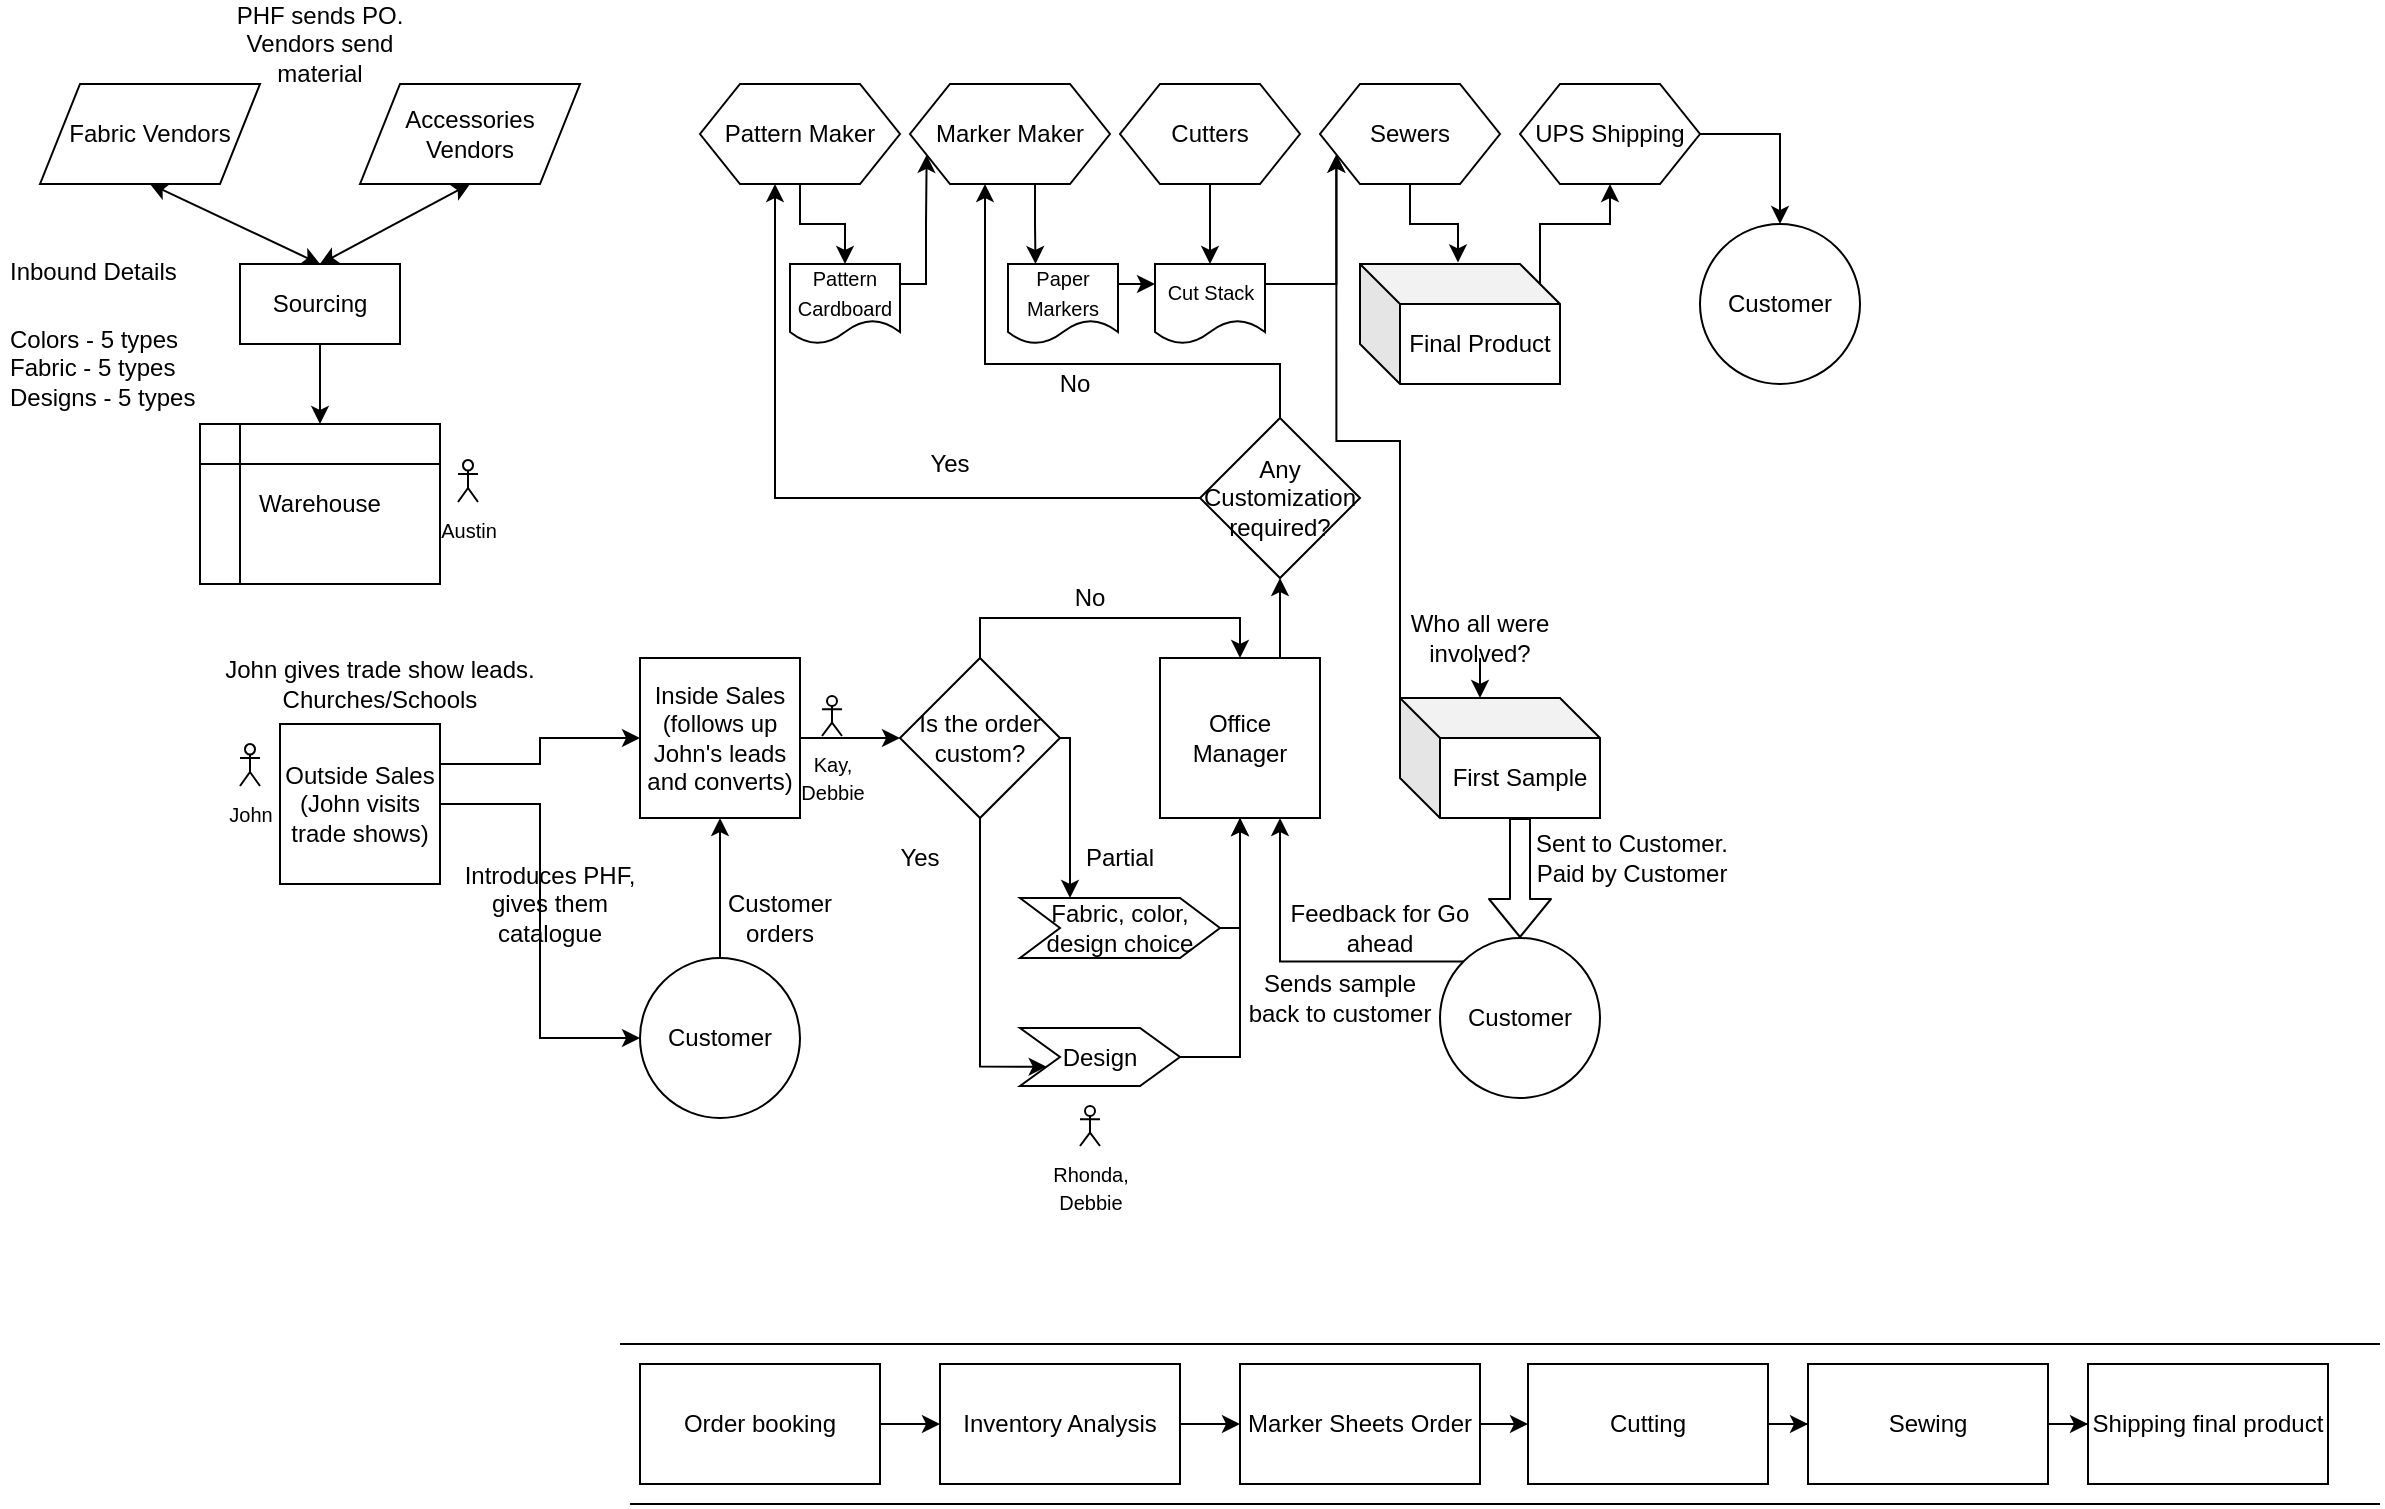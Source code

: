 <mxfile version="15.1.4" type="github">
  <diagram id="3ws7TwF3U3amYZibEbVT" name="Page-1">
    <mxGraphModel dx="1003" dy="723" grid="1" gridSize="10" guides="1" tooltips="1" connect="1" arrows="1" fold="1" page="1" pageScale="1" pageWidth="827" pageHeight="1169" math="0" shadow="0">
      <root>
        <mxCell id="0" />
        <mxCell id="1" parent="0" />
        <mxCell id="si4J1eO5tpDbfRMuDnGj-1" value="Sourcing" style="rounded=0;whiteSpace=wrap;html=1;" parent="1" vertex="1">
          <mxGeometry x="120" y="160" width="80" height="40" as="geometry" />
        </mxCell>
        <mxCell id="si4J1eO5tpDbfRMuDnGj-2" value="Fabric Vendors" style="shape=parallelogram;perimeter=parallelogramPerimeter;whiteSpace=wrap;html=1;fixedSize=1;" parent="1" vertex="1">
          <mxGeometry x="20" y="70" width="110" height="50" as="geometry" />
        </mxCell>
        <mxCell id="si4J1eO5tpDbfRMuDnGj-4" value="Accessories&lt;br&gt;Vendors" style="shape=parallelogram;perimeter=parallelogramPerimeter;whiteSpace=wrap;html=1;fixedSize=1;" parent="1" vertex="1">
          <mxGeometry x="180" y="70" width="110" height="50" as="geometry" />
        </mxCell>
        <mxCell id="si4J1eO5tpDbfRMuDnGj-7" value="" style="endArrow=classic;startArrow=classic;html=1;entryX=0.5;entryY=1;entryDx=0;entryDy=0;exitX=0.5;exitY=0;exitDx=0;exitDy=0;" parent="1" source="si4J1eO5tpDbfRMuDnGj-1" target="si4J1eO5tpDbfRMuDnGj-4" edge="1">
          <mxGeometry width="50" height="50" relative="1" as="geometry">
            <mxPoint x="180" y="160" as="sourcePoint" />
            <mxPoint x="240" y="130" as="targetPoint" />
          </mxGeometry>
        </mxCell>
        <mxCell id="si4J1eO5tpDbfRMuDnGj-8" value="PHF sends PO. Vendors send material" style="text;html=1;strokeColor=none;fillColor=none;align=center;verticalAlign=middle;whiteSpace=wrap;rounded=0;" parent="1" vertex="1">
          <mxGeometry x="100" y="40" width="120" height="20" as="geometry" />
        </mxCell>
        <mxCell id="si4J1eO5tpDbfRMuDnGj-9" value="" style="endArrow=classic;startArrow=classic;html=1;exitX=0.5;exitY=0;exitDx=0;exitDy=0;entryX=0.5;entryY=1;entryDx=0;entryDy=0;" parent="1" source="si4J1eO5tpDbfRMuDnGj-1" target="si4J1eO5tpDbfRMuDnGj-2" edge="1">
          <mxGeometry width="50" height="50" relative="1" as="geometry">
            <mxPoint x="10" y="160" as="sourcePoint" />
            <mxPoint x="70" y="130" as="targetPoint" />
          </mxGeometry>
        </mxCell>
        <mxCell id="si4J1eO5tpDbfRMuDnGj-10" value="Warehouse" style="shape=internalStorage;whiteSpace=wrap;html=1;backgroundOutline=1;" parent="1" vertex="1">
          <mxGeometry x="100" y="240" width="120" height="80" as="geometry" />
        </mxCell>
        <mxCell id="si4J1eO5tpDbfRMuDnGj-11" value="" style="endArrow=classic;html=1;exitX=0.5;exitY=1;exitDx=0;exitDy=0;entryX=0.5;entryY=0;entryDx=0;entryDy=0;" parent="1" source="si4J1eO5tpDbfRMuDnGj-1" target="si4J1eO5tpDbfRMuDnGj-10" edge="1">
          <mxGeometry width="50" height="50" relative="1" as="geometry">
            <mxPoint x="190" y="230" as="sourcePoint" />
            <mxPoint x="240" y="180" as="targetPoint" />
          </mxGeometry>
        </mxCell>
        <mxCell id="si4J1eO5tpDbfRMuDnGj-12" value="&lt;h1&gt;&lt;span style=&quot;font-size: 12px ; font-weight: 400&quot;&gt;Inbound Details&lt;/span&gt;&lt;/h1&gt;&lt;div&gt;&lt;span style=&quot;font-size: 12px ; font-weight: 400&quot;&gt;Colors - 5 types&lt;/span&gt;&lt;/div&gt;&lt;div&gt;&lt;span style=&quot;font-size: 12px ; font-weight: 400&quot;&gt;Fabric - 5 types&lt;/span&gt;&lt;/div&gt;&lt;div&gt;&lt;span style=&quot;font-size: 12px ; font-weight: 400&quot;&gt;Designs - 5 types&lt;/span&gt;&lt;/div&gt;" style="text;html=1;strokeColor=none;fillColor=none;spacing=5;spacingTop=-20;whiteSpace=wrap;overflow=hidden;rounded=0;" parent="1" vertex="1">
          <mxGeometry y="140" width="190" height="100" as="geometry" />
        </mxCell>
        <mxCell id="si4J1eO5tpDbfRMuDnGj-69" style="edgeStyle=orthogonalEdgeStyle;rounded=0;orthogonalLoop=1;jettySize=auto;html=1;exitX=0.5;exitY=1;exitDx=0;exitDy=0;entryX=0.5;entryY=0;entryDx=0;entryDy=0;" parent="1" source="si4J1eO5tpDbfRMuDnGj-13" target="si4J1eO5tpDbfRMuDnGj-68" edge="1">
          <mxGeometry relative="1" as="geometry" />
        </mxCell>
        <mxCell id="si4J1eO5tpDbfRMuDnGj-13" value="Pattern Maker" style="shape=hexagon;perimeter=hexagonPerimeter2;whiteSpace=wrap;html=1;fixedSize=1;" parent="1" vertex="1">
          <mxGeometry x="350" y="70" width="100" height="50" as="geometry" />
        </mxCell>
        <mxCell id="si4J1eO5tpDbfRMuDnGj-74" style="edgeStyle=orthogonalEdgeStyle;rounded=0;orthogonalLoop=1;jettySize=auto;html=1;exitX=0.5;exitY=1;exitDx=0;exitDy=0;entryX=0.5;entryY=0;entryDx=0;entryDy=0;" parent="1" source="si4J1eO5tpDbfRMuDnGj-14" target="si4J1eO5tpDbfRMuDnGj-73" edge="1">
          <mxGeometry relative="1" as="geometry" />
        </mxCell>
        <mxCell id="si4J1eO5tpDbfRMuDnGj-14" value="Cutters" style="shape=hexagon;perimeter=hexagonPerimeter2;whiteSpace=wrap;html=1;fixedSize=1;" parent="1" vertex="1">
          <mxGeometry x="560" y="70" width="90" height="50" as="geometry" />
        </mxCell>
        <mxCell id="si4J1eO5tpDbfRMuDnGj-78" style="edgeStyle=orthogonalEdgeStyle;rounded=0;orthogonalLoop=1;jettySize=auto;html=1;exitX=0.5;exitY=1;exitDx=0;exitDy=0;entryX=0.49;entryY=-0.013;entryDx=0;entryDy=0;entryPerimeter=0;" parent="1" source="si4J1eO5tpDbfRMuDnGj-15" target="si4J1eO5tpDbfRMuDnGj-77" edge="1">
          <mxGeometry relative="1" as="geometry" />
        </mxCell>
        <mxCell id="si4J1eO5tpDbfRMuDnGj-15" value="Sewers" style="shape=hexagon;perimeter=hexagonPerimeter2;whiteSpace=wrap;html=1;fixedSize=1;" parent="1" vertex="1">
          <mxGeometry x="660" y="70" width="90" height="50" as="geometry" />
        </mxCell>
        <mxCell id="si4J1eO5tpDbfRMuDnGj-72" style="edgeStyle=orthogonalEdgeStyle;rounded=0;orthogonalLoop=1;jettySize=auto;html=1;exitX=0.625;exitY=1;exitDx=0;exitDy=0;entryX=0.25;entryY=0;entryDx=0;entryDy=0;" parent="1" source="si4J1eO5tpDbfRMuDnGj-16" target="si4J1eO5tpDbfRMuDnGj-71" edge="1">
          <mxGeometry relative="1" as="geometry" />
        </mxCell>
        <mxCell id="si4J1eO5tpDbfRMuDnGj-16" value="Marker Maker" style="shape=hexagon;perimeter=hexagonPerimeter2;whiteSpace=wrap;html=1;fixedSize=1;" parent="1" vertex="1">
          <mxGeometry x="455" y="70" width="100" height="50" as="geometry" />
        </mxCell>
        <mxCell id="si4J1eO5tpDbfRMuDnGj-83" style="edgeStyle=orthogonalEdgeStyle;rounded=0;orthogonalLoop=1;jettySize=auto;html=1;exitX=1;exitY=0.5;exitDx=0;exitDy=0;entryX=0.5;entryY=0;entryDx=0;entryDy=0;" parent="1" source="si4J1eO5tpDbfRMuDnGj-17" target="si4J1eO5tpDbfRMuDnGj-82" edge="1">
          <mxGeometry relative="1" as="geometry" />
        </mxCell>
        <mxCell id="si4J1eO5tpDbfRMuDnGj-17" value="UPS Shipping" style="shape=hexagon;perimeter=hexagonPerimeter2;whiteSpace=wrap;html=1;fixedSize=1;" parent="1" vertex="1">
          <mxGeometry x="760" y="70" width="90" height="50" as="geometry" />
        </mxCell>
        <mxCell id="si4J1eO5tpDbfRMuDnGj-39" style="edgeStyle=orthogonalEdgeStyle;rounded=0;orthogonalLoop=1;jettySize=auto;html=1;exitX=1;exitY=0.5;exitDx=0;exitDy=0;entryX=0;entryY=0.5;entryDx=0;entryDy=0;" parent="1" source="si4J1eO5tpDbfRMuDnGj-18" target="si4J1eO5tpDbfRMuDnGj-34" edge="1">
          <mxGeometry relative="1" as="geometry" />
        </mxCell>
        <mxCell id="si4J1eO5tpDbfRMuDnGj-18" value="Inside Sales&lt;br&gt;(follows up John&#39;s leads and converts)" style="whiteSpace=wrap;html=1;aspect=fixed;" parent="1" vertex="1">
          <mxGeometry x="320" y="357" width="80" height="80" as="geometry" />
        </mxCell>
        <mxCell id="si4J1eO5tpDbfRMuDnGj-19" value="Customer" style="ellipse;whiteSpace=wrap;html=1;aspect=fixed;" parent="1" vertex="1">
          <mxGeometry x="320" y="507" width="80" height="80" as="geometry" />
        </mxCell>
        <mxCell id="si4J1eO5tpDbfRMuDnGj-20" value="" style="endArrow=classic;html=1;exitX=0.5;exitY=0;exitDx=0;exitDy=0;entryX=0.5;entryY=1;entryDx=0;entryDy=0;" parent="1" source="si4J1eO5tpDbfRMuDnGj-19" target="si4J1eO5tpDbfRMuDnGj-18" edge="1">
          <mxGeometry width="50" height="50" relative="1" as="geometry">
            <mxPoint x="310" y="487" as="sourcePoint" />
            <mxPoint x="320" y="487" as="targetPoint" />
          </mxGeometry>
        </mxCell>
        <mxCell id="si4J1eO5tpDbfRMuDnGj-21" value="Customer orders" style="text;html=1;strokeColor=none;fillColor=none;align=center;verticalAlign=middle;whiteSpace=wrap;rounded=0;" parent="1" vertex="1">
          <mxGeometry x="370" y="477" width="40" height="20" as="geometry" />
        </mxCell>
        <mxCell id="si4J1eO5tpDbfRMuDnGj-24" style="edgeStyle=orthogonalEdgeStyle;rounded=0;orthogonalLoop=1;jettySize=auto;html=1;exitX=1;exitY=0.5;exitDx=0;exitDy=0;entryX=0;entryY=0.5;entryDx=0;entryDy=0;" parent="1" source="si4J1eO5tpDbfRMuDnGj-23" target="si4J1eO5tpDbfRMuDnGj-19" edge="1">
          <mxGeometry relative="1" as="geometry" />
        </mxCell>
        <mxCell id="si4J1eO5tpDbfRMuDnGj-27" style="edgeStyle=orthogonalEdgeStyle;rounded=0;orthogonalLoop=1;jettySize=auto;html=1;exitX=1;exitY=0.25;exitDx=0;exitDy=0;entryX=0;entryY=0.5;entryDx=0;entryDy=0;" parent="1" source="si4J1eO5tpDbfRMuDnGj-23" target="si4J1eO5tpDbfRMuDnGj-18" edge="1">
          <mxGeometry relative="1" as="geometry" />
        </mxCell>
        <mxCell id="si4J1eO5tpDbfRMuDnGj-23" value="Outside Sales&lt;br&gt;(John visits trade shows)" style="whiteSpace=wrap;html=1;aspect=fixed;" parent="1" vertex="1">
          <mxGeometry x="140" y="390" width="80" height="80" as="geometry" />
        </mxCell>
        <mxCell id="si4J1eO5tpDbfRMuDnGj-25" value="Introduces PHF, gives them catalogue" style="text;html=1;strokeColor=none;fillColor=none;align=center;verticalAlign=middle;whiteSpace=wrap;rounded=0;" parent="1" vertex="1">
          <mxGeometry x="230" y="470" width="90" height="20" as="geometry" />
        </mxCell>
        <mxCell id="si4J1eO5tpDbfRMuDnGj-28" value="John gives trade show leads. Churches/Schools" style="text;html=1;strokeColor=none;fillColor=none;align=center;verticalAlign=middle;whiteSpace=wrap;rounded=0;" parent="1" vertex="1">
          <mxGeometry x="110" y="360" width="160" height="20" as="geometry" />
        </mxCell>
        <mxCell id="si4J1eO5tpDbfRMuDnGj-29" value="&lt;font style=&quot;font-size: 10px&quot;&gt;Kay,&lt;br&gt;Debbie&lt;/font&gt;" style="shape=umlActor;verticalLabelPosition=bottom;verticalAlign=top;html=1;outlineConnect=0;" parent="1" vertex="1">
          <mxGeometry x="411" y="376" width="10" height="20" as="geometry" />
        </mxCell>
        <mxCell id="si4J1eO5tpDbfRMuDnGj-30" value="&lt;font style=&quot;font-size: 10px&quot;&gt;Austin&lt;/font&gt;" style="shape=umlActor;verticalLabelPosition=bottom;verticalAlign=top;html=1;outlineConnect=0;" parent="1" vertex="1">
          <mxGeometry x="229" y="258" width="10" height="21" as="geometry" />
        </mxCell>
        <mxCell id="si4J1eO5tpDbfRMuDnGj-31" value="&lt;font style=&quot;font-size: 10px&quot;&gt;John&lt;/font&gt;" style="shape=umlActor;verticalLabelPosition=bottom;verticalAlign=top;html=1;outlineConnect=0;" parent="1" vertex="1">
          <mxGeometry x="120" y="400" width="10" height="21" as="geometry" />
        </mxCell>
        <mxCell id="si4J1eO5tpDbfRMuDnGj-60" style="edgeStyle=orthogonalEdgeStyle;rounded=0;orthogonalLoop=1;jettySize=auto;html=1;exitX=0.75;exitY=0;exitDx=0;exitDy=0;entryX=0.5;entryY=1;entryDx=0;entryDy=0;" parent="1" source="si4J1eO5tpDbfRMuDnGj-32" target="si4J1eO5tpDbfRMuDnGj-59" edge="1">
          <mxGeometry relative="1" as="geometry" />
        </mxCell>
        <mxCell id="si4J1eO5tpDbfRMuDnGj-32" value="Office Manager" style="whiteSpace=wrap;html=1;aspect=fixed;" parent="1" vertex="1">
          <mxGeometry x="580" y="357" width="80" height="80" as="geometry" />
        </mxCell>
        <mxCell id="si4J1eO5tpDbfRMuDnGj-36" style="edgeStyle=orthogonalEdgeStyle;rounded=0;orthogonalLoop=1;jettySize=auto;html=1;exitX=0.5;exitY=1;exitDx=0;exitDy=0;entryX=0;entryY=0.75;entryDx=0;entryDy=0;" parent="1" source="si4J1eO5tpDbfRMuDnGj-34" target="si4J1eO5tpDbfRMuDnGj-35" edge="1">
          <mxGeometry relative="1" as="geometry">
            <Array as="points">
              <mxPoint x="490" y="561" />
            </Array>
          </mxGeometry>
        </mxCell>
        <mxCell id="si4J1eO5tpDbfRMuDnGj-45" style="edgeStyle=orthogonalEdgeStyle;rounded=0;orthogonalLoop=1;jettySize=auto;html=1;exitX=0.5;exitY=0;exitDx=0;exitDy=0;entryX=0.5;entryY=0;entryDx=0;entryDy=0;" parent="1" source="si4J1eO5tpDbfRMuDnGj-34" target="si4J1eO5tpDbfRMuDnGj-32" edge="1">
          <mxGeometry relative="1" as="geometry" />
        </mxCell>
        <mxCell id="si4J1eO5tpDbfRMuDnGj-48" style="edgeStyle=orthogonalEdgeStyle;rounded=0;orthogonalLoop=1;jettySize=auto;html=1;exitX=1;exitY=0.5;exitDx=0;exitDy=0;entryX=0.25;entryY=0;entryDx=0;entryDy=0;" parent="1" source="si4J1eO5tpDbfRMuDnGj-34" target="si4J1eO5tpDbfRMuDnGj-47" edge="1">
          <mxGeometry relative="1" as="geometry">
            <Array as="points">
              <mxPoint x="535" y="397" />
            </Array>
          </mxGeometry>
        </mxCell>
        <mxCell id="si4J1eO5tpDbfRMuDnGj-34" value="Is the order custom?" style="rhombus;whiteSpace=wrap;html=1;" parent="1" vertex="1">
          <mxGeometry x="450" y="357" width="80" height="80" as="geometry" />
        </mxCell>
        <mxCell id="si4J1eO5tpDbfRMuDnGj-41" style="edgeStyle=orthogonalEdgeStyle;rounded=0;orthogonalLoop=1;jettySize=auto;html=1;exitX=1;exitY=0.5;exitDx=0;exitDy=0;entryX=0.5;entryY=1;entryDx=0;entryDy=0;" parent="1" source="si4J1eO5tpDbfRMuDnGj-35" target="si4J1eO5tpDbfRMuDnGj-32" edge="1">
          <mxGeometry relative="1" as="geometry" />
        </mxCell>
        <mxCell id="si4J1eO5tpDbfRMuDnGj-35" value="Design&lt;br&gt;" style="shape=step;perimeter=stepPerimeter;whiteSpace=wrap;html=1;fixedSize=1;" parent="1" vertex="1">
          <mxGeometry x="510" y="542" width="80" height="29" as="geometry" />
        </mxCell>
        <mxCell id="si4J1eO5tpDbfRMuDnGj-38" value="&lt;font style=&quot;font-size: 10px&quot;&gt;Rhonda,&lt;br&gt;Debbie&lt;/font&gt;" style="shape=umlActor;verticalLabelPosition=bottom;verticalAlign=top;html=1;outlineConnect=0;" parent="1" vertex="1">
          <mxGeometry x="540" y="581" width="10" height="20" as="geometry" />
        </mxCell>
        <mxCell id="si4J1eO5tpDbfRMuDnGj-42" value="Yes" style="text;html=1;strokeColor=none;fillColor=none;align=center;verticalAlign=middle;whiteSpace=wrap;rounded=0;" parent="1" vertex="1">
          <mxGeometry x="440" y="447" width="40" height="20" as="geometry" />
        </mxCell>
        <mxCell id="si4J1eO5tpDbfRMuDnGj-44" value="Partial" style="text;html=1;strokeColor=none;fillColor=none;align=center;verticalAlign=middle;whiteSpace=wrap;rounded=0;" parent="1" vertex="1">
          <mxGeometry x="540" y="447" width="40" height="20" as="geometry" />
        </mxCell>
        <mxCell id="si4J1eO5tpDbfRMuDnGj-46" value="No" style="text;html=1;strokeColor=none;fillColor=none;align=center;verticalAlign=middle;whiteSpace=wrap;rounded=0;" parent="1" vertex="1">
          <mxGeometry x="525" y="317" width="40" height="20" as="geometry" />
        </mxCell>
        <mxCell id="si4J1eO5tpDbfRMuDnGj-49" style="edgeStyle=orthogonalEdgeStyle;rounded=0;orthogonalLoop=1;jettySize=auto;html=1;exitX=1;exitY=0.5;exitDx=0;exitDy=0;entryX=0.5;entryY=1;entryDx=0;entryDy=0;" parent="1" source="si4J1eO5tpDbfRMuDnGj-47" target="si4J1eO5tpDbfRMuDnGj-32" edge="1">
          <mxGeometry relative="1" as="geometry">
            <Array as="points">
              <mxPoint x="620" y="492" />
            </Array>
          </mxGeometry>
        </mxCell>
        <mxCell id="si4J1eO5tpDbfRMuDnGj-47" value="Fabric, color, design choice" style="shape=step;perimeter=stepPerimeter;whiteSpace=wrap;html=1;fixedSize=1;" parent="1" vertex="1">
          <mxGeometry x="510" y="477" width="100" height="30" as="geometry" />
        </mxCell>
        <mxCell id="si4J1eO5tpDbfRMuDnGj-80" style="edgeStyle=orthogonalEdgeStyle;rounded=0;orthogonalLoop=1;jettySize=auto;html=1;exitX=0;exitY=0;exitDx=0;exitDy=0;exitPerimeter=0;entryX=0;entryY=0.75;entryDx=0;entryDy=0;" parent="1" source="si4J1eO5tpDbfRMuDnGj-50" target="si4J1eO5tpDbfRMuDnGj-15" edge="1">
          <mxGeometry relative="1" as="geometry">
            <mxPoint x="650" y="140" as="targetPoint" />
          </mxGeometry>
        </mxCell>
        <mxCell id="si4J1eO5tpDbfRMuDnGj-50" value="First Sample" style="shape=cube;whiteSpace=wrap;html=1;boundedLbl=1;backgroundOutline=1;darkOpacity=0.05;darkOpacity2=0.1;" parent="1" vertex="1">
          <mxGeometry x="700" y="377" width="100" height="60" as="geometry" />
        </mxCell>
        <mxCell id="si4J1eO5tpDbfRMuDnGj-51" value="" style="shape=flexArrow;endArrow=classic;html=1;" parent="1" edge="1">
          <mxGeometry width="50" height="50" relative="1" as="geometry">
            <mxPoint x="760" y="437" as="sourcePoint" />
            <mxPoint x="760" y="497" as="targetPoint" />
          </mxGeometry>
        </mxCell>
        <mxCell id="si4J1eO5tpDbfRMuDnGj-52" value="Sent to Customer. Paid by Customer" style="text;html=1;strokeColor=none;fillColor=none;align=center;verticalAlign=middle;whiteSpace=wrap;rounded=0;" parent="1" vertex="1">
          <mxGeometry x="766" y="447" width="100" height="20" as="geometry" />
        </mxCell>
        <mxCell id="si4J1eO5tpDbfRMuDnGj-53" value="" style="endArrow=classic;html=1;entryX=0;entryY=0;entryDx=40;entryDy=0;entryPerimeter=0;" parent="1" target="si4J1eO5tpDbfRMuDnGj-50" edge="1">
          <mxGeometry width="50" height="50" relative="1" as="geometry">
            <mxPoint x="740" y="357" as="sourcePoint" />
            <mxPoint x="730" y="367" as="targetPoint" />
          </mxGeometry>
        </mxCell>
        <mxCell id="si4J1eO5tpDbfRMuDnGj-54" value="Who all were involved?" style="text;html=1;strokeColor=none;fillColor=none;align=center;verticalAlign=middle;whiteSpace=wrap;rounded=0;" parent="1" vertex="1">
          <mxGeometry x="690" y="337" width="100" height="20" as="geometry" />
        </mxCell>
        <mxCell id="si4J1eO5tpDbfRMuDnGj-56" style="edgeStyle=orthogonalEdgeStyle;rounded=0;orthogonalLoop=1;jettySize=auto;html=1;exitX=0;exitY=0;exitDx=0;exitDy=0;entryX=0.75;entryY=1;entryDx=0;entryDy=0;" parent="1" source="si4J1eO5tpDbfRMuDnGj-55" target="si4J1eO5tpDbfRMuDnGj-32" edge="1">
          <mxGeometry relative="1" as="geometry" />
        </mxCell>
        <mxCell id="si4J1eO5tpDbfRMuDnGj-55" value="Customer" style="ellipse;whiteSpace=wrap;html=1;aspect=fixed;" parent="1" vertex="1">
          <mxGeometry x="720" y="497" width="80" height="80" as="geometry" />
        </mxCell>
        <mxCell id="si4J1eO5tpDbfRMuDnGj-57" value="Feedback for Go ahead" style="text;html=1;strokeColor=none;fillColor=none;align=center;verticalAlign=middle;whiteSpace=wrap;rounded=0;" parent="1" vertex="1">
          <mxGeometry x="640" y="482" width="100" height="20" as="geometry" />
        </mxCell>
        <mxCell id="si4J1eO5tpDbfRMuDnGj-58" value="Sends sample back to customer" style="text;html=1;strokeColor=none;fillColor=none;align=center;verticalAlign=middle;whiteSpace=wrap;rounded=0;" parent="1" vertex="1">
          <mxGeometry x="620" y="517" width="100" height="20" as="geometry" />
        </mxCell>
        <mxCell id="si4J1eO5tpDbfRMuDnGj-61" style="edgeStyle=orthogonalEdgeStyle;rounded=0;orthogonalLoop=1;jettySize=auto;html=1;exitX=0.5;exitY=0;exitDx=0;exitDy=0;entryX=0.375;entryY=1;entryDx=0;entryDy=0;" parent="1" source="si4J1eO5tpDbfRMuDnGj-59" target="si4J1eO5tpDbfRMuDnGj-16" edge="1">
          <mxGeometry relative="1" as="geometry">
            <Array as="points">
              <mxPoint x="640" y="210" />
              <mxPoint x="493" y="210" />
            </Array>
          </mxGeometry>
        </mxCell>
        <mxCell id="si4J1eO5tpDbfRMuDnGj-67" style="edgeStyle=orthogonalEdgeStyle;rounded=0;orthogonalLoop=1;jettySize=auto;html=1;exitX=0;exitY=0.5;exitDx=0;exitDy=0;entryX=0.375;entryY=1;entryDx=0;entryDy=0;" parent="1" source="si4J1eO5tpDbfRMuDnGj-59" target="si4J1eO5tpDbfRMuDnGj-13" edge="1">
          <mxGeometry relative="1" as="geometry">
            <mxPoint x="390" y="150" as="targetPoint" />
          </mxGeometry>
        </mxCell>
        <mxCell id="si4J1eO5tpDbfRMuDnGj-59" value="Any Customization required?" style="rhombus;whiteSpace=wrap;html=1;" parent="1" vertex="1">
          <mxGeometry x="600" y="237" width="80" height="80" as="geometry" />
        </mxCell>
        <mxCell id="si4J1eO5tpDbfRMuDnGj-63" value="Yes" style="text;html=1;strokeColor=none;fillColor=none;align=center;verticalAlign=middle;whiteSpace=wrap;rounded=0;" parent="1" vertex="1">
          <mxGeometry x="455" y="250" width="40" height="20" as="geometry" />
        </mxCell>
        <mxCell id="si4J1eO5tpDbfRMuDnGj-64" value="No" style="text;html=1;strokeColor=none;fillColor=none;align=center;verticalAlign=middle;whiteSpace=wrap;rounded=0;" parent="1" vertex="1">
          <mxGeometry x="520" y="210" width="35" height="20" as="geometry" />
        </mxCell>
        <mxCell id="si4J1eO5tpDbfRMuDnGj-70" style="edgeStyle=orthogonalEdgeStyle;rounded=0;orthogonalLoop=1;jettySize=auto;html=1;exitX=1;exitY=0.25;exitDx=0;exitDy=0;entryX=0;entryY=0.75;entryDx=0;entryDy=0;" parent="1" source="si4J1eO5tpDbfRMuDnGj-68" target="si4J1eO5tpDbfRMuDnGj-16" edge="1">
          <mxGeometry relative="1" as="geometry">
            <Array as="points">
              <mxPoint x="463" y="170" />
              <mxPoint x="463" y="140" />
            </Array>
          </mxGeometry>
        </mxCell>
        <mxCell id="si4J1eO5tpDbfRMuDnGj-68" value="&lt;font style=&quot;font-size: 10px&quot;&gt;Pattern&lt;br&gt;Cardboard&lt;/font&gt;" style="shape=document;whiteSpace=wrap;html=1;boundedLbl=1;" parent="1" vertex="1">
          <mxGeometry x="395" y="160" width="55" height="40" as="geometry" />
        </mxCell>
        <mxCell id="si4J1eO5tpDbfRMuDnGj-75" style="edgeStyle=orthogonalEdgeStyle;rounded=0;orthogonalLoop=1;jettySize=auto;html=1;exitX=1;exitY=0.25;exitDx=0;exitDy=0;entryX=0;entryY=0.25;entryDx=0;entryDy=0;" parent="1" source="si4J1eO5tpDbfRMuDnGj-71" target="si4J1eO5tpDbfRMuDnGj-73" edge="1">
          <mxGeometry relative="1" as="geometry" />
        </mxCell>
        <mxCell id="si4J1eO5tpDbfRMuDnGj-71" value="&lt;span style=&quot;font-size: 10px&quot;&gt;Paper Markers&lt;/span&gt;" style="shape=document;whiteSpace=wrap;html=1;boundedLbl=1;" parent="1" vertex="1">
          <mxGeometry x="504" y="160" width="55" height="40" as="geometry" />
        </mxCell>
        <mxCell id="si4J1eO5tpDbfRMuDnGj-79" style="edgeStyle=orthogonalEdgeStyle;rounded=0;orthogonalLoop=1;jettySize=auto;html=1;exitX=1;exitY=0.25;exitDx=0;exitDy=0;entryX=0;entryY=0.75;entryDx=0;entryDy=0;" parent="1" source="si4J1eO5tpDbfRMuDnGj-73" target="si4J1eO5tpDbfRMuDnGj-15" edge="1">
          <mxGeometry relative="1" as="geometry" />
        </mxCell>
        <mxCell id="si4J1eO5tpDbfRMuDnGj-73" value="&lt;span style=&quot;font-size: 10px&quot;&gt;Cut Stack&lt;/span&gt;" style="shape=document;whiteSpace=wrap;html=1;boundedLbl=1;" parent="1" vertex="1">
          <mxGeometry x="577.5" y="160" width="55" height="40" as="geometry" />
        </mxCell>
        <mxCell id="si4J1eO5tpDbfRMuDnGj-81" style="edgeStyle=orthogonalEdgeStyle;rounded=0;orthogonalLoop=1;jettySize=auto;html=1;exitX=0;exitY=0;exitDx=90;exitDy=10;exitPerimeter=0;entryX=0.5;entryY=1;entryDx=0;entryDy=0;" parent="1" source="si4J1eO5tpDbfRMuDnGj-77" target="si4J1eO5tpDbfRMuDnGj-17" edge="1">
          <mxGeometry relative="1" as="geometry" />
        </mxCell>
        <mxCell id="si4J1eO5tpDbfRMuDnGj-77" value="Final Product" style="shape=cube;whiteSpace=wrap;html=1;boundedLbl=1;backgroundOutline=1;darkOpacity=0.05;darkOpacity2=0.1;" parent="1" vertex="1">
          <mxGeometry x="680" y="160" width="100" height="60" as="geometry" />
        </mxCell>
        <mxCell id="si4J1eO5tpDbfRMuDnGj-82" value="Customer" style="ellipse;whiteSpace=wrap;html=1;aspect=fixed;" parent="1" vertex="1">
          <mxGeometry x="850" y="140" width="80" height="80" as="geometry" />
        </mxCell>
        <mxCell id="giM4vc__VoLusEjrDxA1-3" value="" style="edgeStyle=orthogonalEdgeStyle;rounded=0;orthogonalLoop=1;jettySize=auto;html=1;" edge="1" parent="1" source="giM4vc__VoLusEjrDxA1-1" target="giM4vc__VoLusEjrDxA1-2">
          <mxGeometry relative="1" as="geometry" />
        </mxCell>
        <mxCell id="giM4vc__VoLusEjrDxA1-1" value="Order booking" style="rounded=0;whiteSpace=wrap;html=1;" vertex="1" parent="1">
          <mxGeometry x="320" y="710" width="120" height="60" as="geometry" />
        </mxCell>
        <mxCell id="giM4vc__VoLusEjrDxA1-5" value="" style="edgeStyle=orthogonalEdgeStyle;rounded=0;orthogonalLoop=1;jettySize=auto;html=1;entryX=0;entryY=0.5;entryDx=0;entryDy=0;" edge="1" parent="1" source="giM4vc__VoLusEjrDxA1-2" target="giM4vc__VoLusEjrDxA1-6">
          <mxGeometry relative="1" as="geometry">
            <mxPoint x="620" y="740" as="targetPoint" />
          </mxGeometry>
        </mxCell>
        <mxCell id="giM4vc__VoLusEjrDxA1-2" value="Inventory Analysis" style="whiteSpace=wrap;html=1;rounded=0;" vertex="1" parent="1">
          <mxGeometry x="470" y="710" width="120" height="60" as="geometry" />
        </mxCell>
        <mxCell id="giM4vc__VoLusEjrDxA1-9" value="" style="edgeStyle=orthogonalEdgeStyle;rounded=0;orthogonalLoop=1;jettySize=auto;html=1;" edge="1" parent="1" source="giM4vc__VoLusEjrDxA1-6" target="giM4vc__VoLusEjrDxA1-8">
          <mxGeometry relative="1" as="geometry" />
        </mxCell>
        <mxCell id="giM4vc__VoLusEjrDxA1-6" value="Marker Sheets Order" style="whiteSpace=wrap;html=1;rounded=0;" vertex="1" parent="1">
          <mxGeometry x="620" y="710" width="120" height="60" as="geometry" />
        </mxCell>
        <mxCell id="giM4vc__VoLusEjrDxA1-13" value="" style="edgeStyle=orthogonalEdgeStyle;rounded=0;orthogonalLoop=1;jettySize=auto;html=1;" edge="1" parent="1" source="giM4vc__VoLusEjrDxA1-8" target="giM4vc__VoLusEjrDxA1-12">
          <mxGeometry relative="1" as="geometry" />
        </mxCell>
        <mxCell id="giM4vc__VoLusEjrDxA1-8" value="Cutting" style="whiteSpace=wrap;html=1;rounded=0;" vertex="1" parent="1">
          <mxGeometry x="764" y="710" width="120" height="60" as="geometry" />
        </mxCell>
        <mxCell id="giM4vc__VoLusEjrDxA1-10" value="" style="endArrow=none;html=1;" edge="1" parent="1">
          <mxGeometry width="50" height="50" relative="1" as="geometry">
            <mxPoint x="310" y="700" as="sourcePoint" />
            <mxPoint x="1190" y="700" as="targetPoint" />
          </mxGeometry>
        </mxCell>
        <mxCell id="giM4vc__VoLusEjrDxA1-11" value="" style="endArrow=none;html=1;" edge="1" parent="1">
          <mxGeometry width="50" height="50" relative="1" as="geometry">
            <mxPoint x="315" y="780" as="sourcePoint" />
            <mxPoint x="1190" y="780" as="targetPoint" />
          </mxGeometry>
        </mxCell>
        <mxCell id="giM4vc__VoLusEjrDxA1-15" value="" style="edgeStyle=orthogonalEdgeStyle;rounded=0;orthogonalLoop=1;jettySize=auto;html=1;" edge="1" parent="1" source="giM4vc__VoLusEjrDxA1-12" target="giM4vc__VoLusEjrDxA1-14">
          <mxGeometry relative="1" as="geometry" />
        </mxCell>
        <mxCell id="giM4vc__VoLusEjrDxA1-12" value="Sewing" style="whiteSpace=wrap;html=1;rounded=0;" vertex="1" parent="1">
          <mxGeometry x="904" y="710" width="120" height="60" as="geometry" />
        </mxCell>
        <mxCell id="giM4vc__VoLusEjrDxA1-14" value="Shipping final product" style="whiteSpace=wrap;html=1;rounded=0;" vertex="1" parent="1">
          <mxGeometry x="1044" y="710" width="120" height="60" as="geometry" />
        </mxCell>
      </root>
    </mxGraphModel>
  </diagram>
</mxfile>
